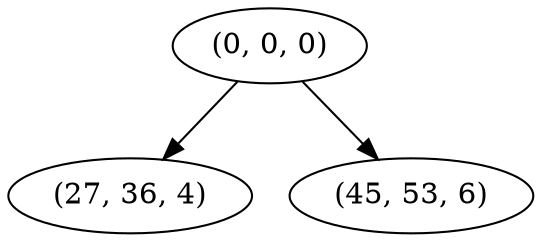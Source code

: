 digraph tree {
    "(0, 0, 0)";
    "(27, 36, 4)";
    "(45, 53, 6)";
    "(0, 0, 0)" -> "(27, 36, 4)";
    "(0, 0, 0)" -> "(45, 53, 6)";
}
